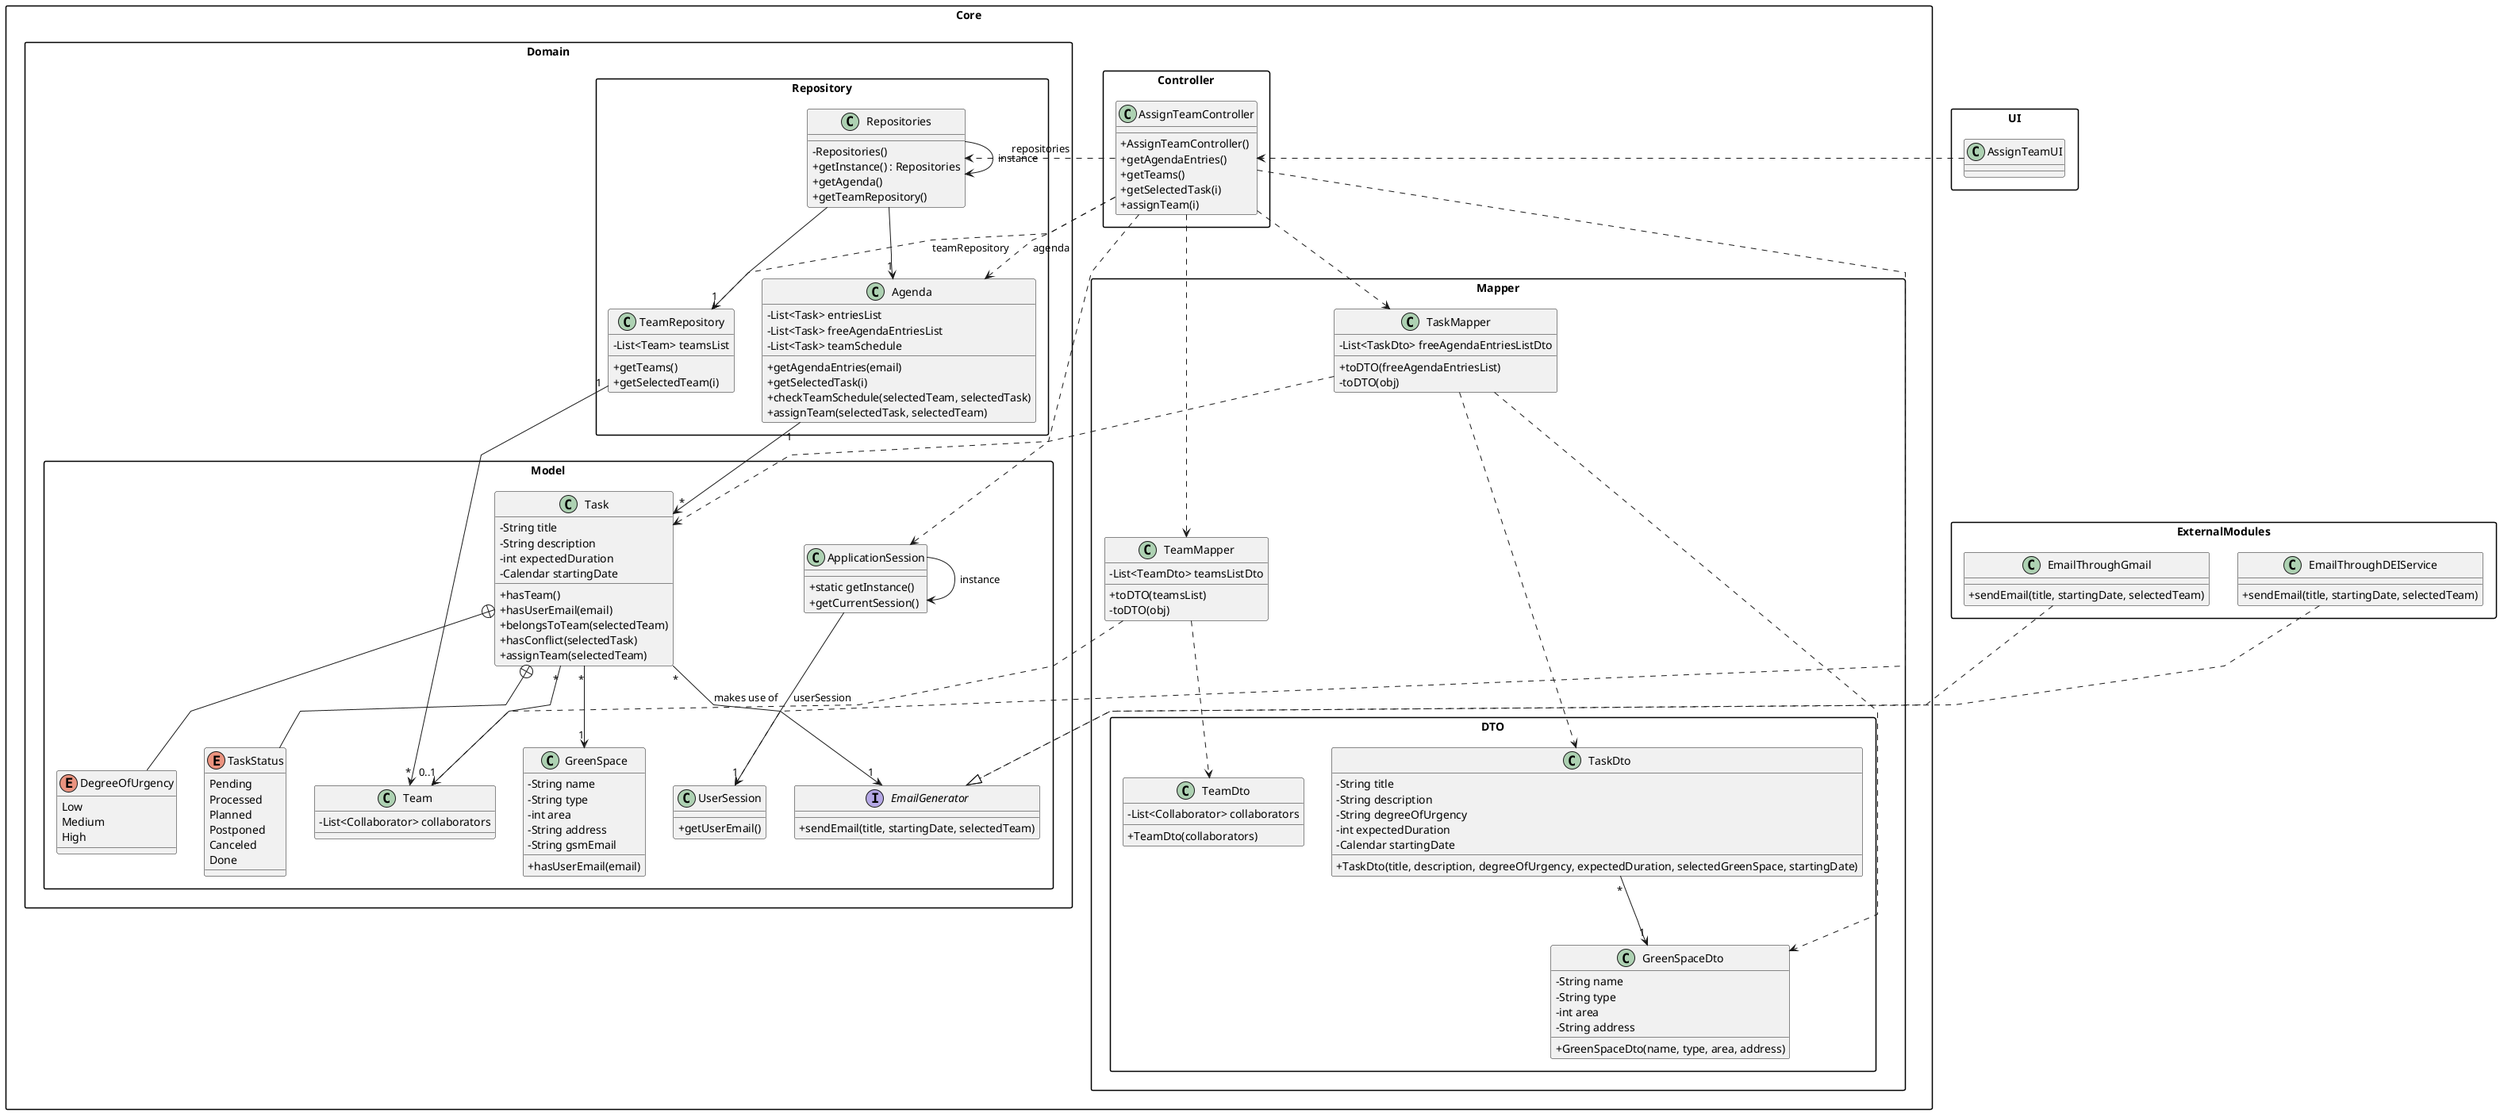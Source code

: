 @startuml
'skinparam monochrome true
skinparam packageStyle rectangle
skinparam shadowing false
skinparam linetype polyline
'skinparam linetype orto

skinparam classAttributeIconSize 0

'left to right direction

Package UI {
class AssignTeamUI
{

}
}
Package Core{
Package Controller {
class AssignTeamController
{
    + AssignTeamController()
    + getAgendaEntries()
    + getTeams()
    + getSelectedTask(i)
    + assignTeam(i)
}
}

Package Domain{
Package Repository{
class Repositories
{
    - Repositories()
    + getInstance() : Repositories
    + getAgenda()
    + getTeamRepository()
}

class Agenda
{
    - List<Task> entriesList
    - List<Task> freeAgendaEntriesList
    - List<Task> teamSchedule
    + getAgendaEntries(email)
    + getSelectedTask(i)
    + checkTeamSchedule(selectedTeam, selectedTask)
    + assignTeam(selectedTask, selectedTeam)
}

class TeamRepository
{
    - List<Team> teamsList
    + getTeams()
    + getSelectedTeam(i)
}
}

Package Model {
class ApplicationSession
{
    + static getInstance()
    + getCurrentSession()
}

class UserSession
{
    + getUserEmail()
}

class Team
{
    - List<Collaborator> collaborators
}

class GreenSpace
{
    - String name
    - String type
    - int area
    - String address
    - String gsmEmail
    + hasUserEmail(email)
}

class Task
{
    - String title
    - String description
    - int expectedDuration
    - Calendar startingDate
    + hasTeam()
    + hasUserEmail(email)
    + belongsToTeam(selectedTeam)
    + hasConflict(selectedTask)
    + assignTeam(selectedTeam)
}

enum DegreeOfUrgency
{
    Low
    Medium
    High
}

enum TaskStatus
{
    Pending
    Processed
    Planned
    Postponed
    Canceled
    Done
}

interface EmailGenerator
{
    + sendEmail(title, startingDate, selectedTeam)
}
}
}

Package Mapper {
class TaskMapper
{
    - List<TaskDto> freeAgendaEntriesListDto
    + toDTO(freeAgendaEntriesList)
    - toDTO(obj)
}

class TeamMapper
{
    - List<TeamDto> teamsListDto
    + toDTO(teamsList)
    - toDTO(obj)
}

Package DTO {
class TaskDto
{
    - String title
    - String description
    - String degreeOfUrgency
    - int expectedDuration
    - Calendar startingDate
    + TaskDto(title, description, degreeOfUrgency, expectedDuration, selectedGreenSpace, startingDate)
}

class GreenSpaceDto
{
    - String name
    - String type
    - int area
    - String address
    + GreenSpaceDto(name, type, area, address)
}

class TeamDto
{
    - List<Collaborator> collaborators
    + TeamDto(collaborators)
}
}
}
}
Package ExternalModules{
class EmailThroughGmail
{
    + sendEmail(title, startingDate, selectedTeam)
}

class EmailThroughDEIService
{
    + sendEmail(title, startingDate, selectedTeam)
}
}

Task +-- DegreeOfUrgency
Task +-- TaskStatus

Repositories -> Repositories : instance
ApplicationSession -> ApplicationSession : instance

AssignTeamUI .> AssignTeamController

AssignTeamController .> Repositories : repositories

Repositories --> "1" TeamRepository
Repositories --> "1" Agenda

AssignTeamController ..> ApplicationSession
AssignTeamController ..> UserSession
ApplicationSession --> "1" UserSession : userSession
AssignTeamController ..> Agenda : agenda
AssignTeamController ..> TeamRepository : teamRepository
AssignTeamController ..> TaskMapper
AssignTeamController ..> TeamMapper

Agenda "1" --> "*" Task
TeamRepository "1" ---> "*" Team

TaskMapper ...> TaskDto
TaskMapper ..> Task

Task "*" --> "1" GreenSpace
TaskDto "*" --> "1" GreenSpaceDto

TeamMapper ..> TeamDto
TeamMapper ..> Team
TaskMapper ..> GreenSpaceDto

Task "*" --> "0..1" Team

Task "*" --> "1" EmailGenerator : makes use of

EmailThroughGmail ..|> EmailGenerator
EmailThroughDEIService ..|> EmailGenerator

@enduml